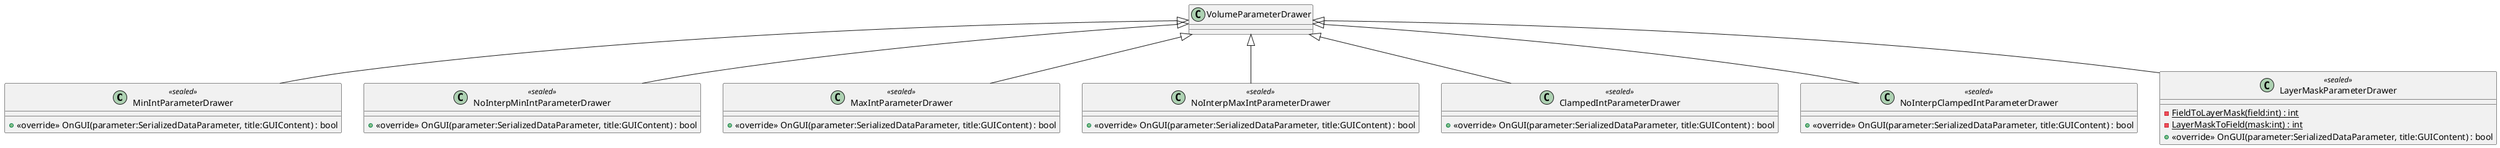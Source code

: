 @startuml
class MinIntParameterDrawer <<sealed>> {
    + <<override>> OnGUI(parameter:SerializedDataParameter, title:GUIContent) : bool
}
class NoInterpMinIntParameterDrawer <<sealed>> {
    + <<override>> OnGUI(parameter:SerializedDataParameter, title:GUIContent) : bool
}
class MaxIntParameterDrawer <<sealed>> {
    + <<override>> OnGUI(parameter:SerializedDataParameter, title:GUIContent) : bool
}
class NoInterpMaxIntParameterDrawer <<sealed>> {
    + <<override>> OnGUI(parameter:SerializedDataParameter, title:GUIContent) : bool
}
class ClampedIntParameterDrawer <<sealed>> {
    + <<override>> OnGUI(parameter:SerializedDataParameter, title:GUIContent) : bool
}
class NoInterpClampedIntParameterDrawer <<sealed>> {
    + <<override>> OnGUI(parameter:SerializedDataParameter, title:GUIContent) : bool
}
class LayerMaskParameterDrawer <<sealed>> {
    - {static} FieldToLayerMask(field:int) : int
    - {static} LayerMaskToField(mask:int) : int
    + <<override>> OnGUI(parameter:SerializedDataParameter, title:GUIContent) : bool
}
VolumeParameterDrawer <|-- MinIntParameterDrawer
VolumeParameterDrawer <|-- NoInterpMinIntParameterDrawer
VolumeParameterDrawer <|-- MaxIntParameterDrawer
VolumeParameterDrawer <|-- NoInterpMaxIntParameterDrawer
VolumeParameterDrawer <|-- ClampedIntParameterDrawer
VolumeParameterDrawer <|-- NoInterpClampedIntParameterDrawer
VolumeParameterDrawer <|-- LayerMaskParameterDrawer
@enduml
